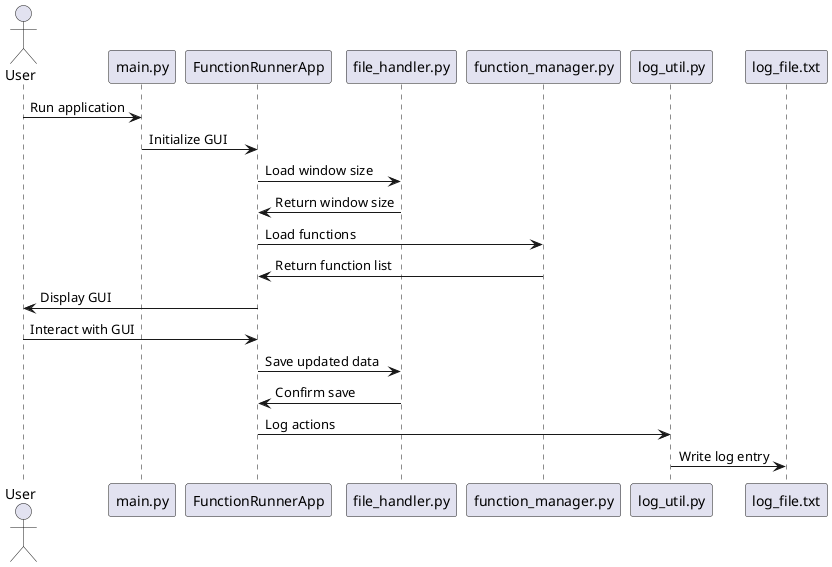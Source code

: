 @startuml sequence_diagram
actor User
participant "main.py" as MainApp
participant "FunctionRunnerApp" as App
participant "file_handler.py" as FileHandler
participant "function_manager.py" as FuncManager
participant "log_util.py" as LogUtil

User -> MainApp: Run application
MainApp -> App: Initialize GUI
App -> FileHandler: Load window size
FileHandler -> App: Return window size
App -> FuncManager: Load functions
FuncManager -> App: Return function list
App -> User: Display GUI

User -> App: Interact with GUI
App -> FileHandler: Save updated data
FileHandler -> App: Confirm save
App -> LogUtil: Log actions
LogUtil -> log_file.txt: Write log entry
@enduml